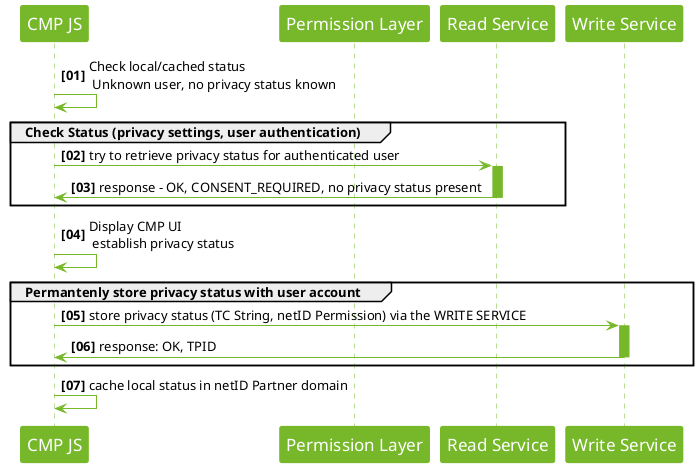 @startuml

skinparam sequence {
	ArrowColor #76b82a
	ActorBorderColor #76b82a
    ActorBackgroundColor #FFF
	ActorFontColor #000
    ActorFontName Arial
	ActorFontSize 17

	LifeLineBorderColor #76b82a
	LifeLineBackgroundColor #76b82a
	
	ParticipantBorderColor #76b82a
	ParticipantBackgroundColor #76b82a
	ParticipantFontName Arial
	ParticipantFontSize 17
	ParticipantFontColor #FFF

}

autonumber "<b>[00]"
participant  "CMP JS" as cmp
participant  "Permission Layer" as pl
participant  "Read Service" as rs
participant  "Write Service" as ws

cmp -> cmp :  Check local/cached status \n Unknown user, no privacy status known
 group Check Status (privacy settings, user authentication)
    cmp -> rs : try to retrieve privacy status for authenticated user
    activate rs
    rs -> cmp : response - OK, CONSENT_REQUIRED, no privacy status present
    deactivate rs
    end
cmp -> cmp : Display CMP UI \n establish privacy status
Group Permantenly store privacy status with user account
cmp -> ws : store privacy status (TC String, netID Permission) via the WRITE SERVICE
activate ws
ws -> cmp : response: OK, TPID 
deactivate ws
end
cmp -> cmp : cache local status in netID Partner domain
@enduml